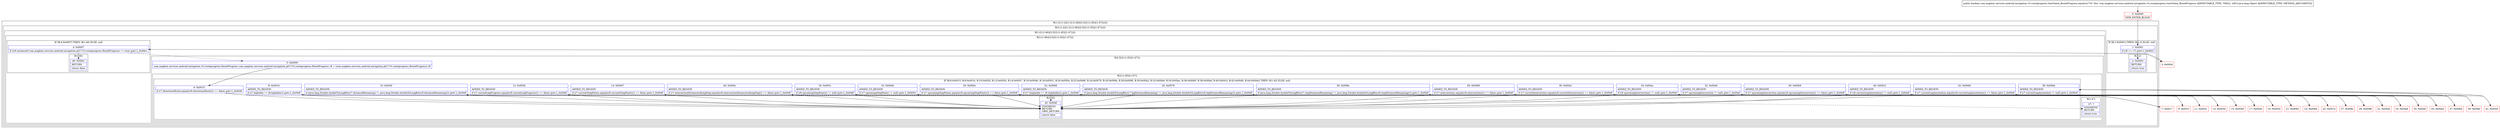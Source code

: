 digraph "CFG forcom.mapbox.services.android.navigation.v5.routeprogress.AutoValue_RouteProgress.equals(Ljava\/lang\/Object;)Z" {
subgraph cluster_Region_50126157 {
label = "R(1:(2:(1:2)|(1:(2:(1:46)|(2:5|(2:(1:45)|(1:47)))))))";
node [shape=record,color=blue];
subgraph cluster_Region_27498113 {
label = "R(2:(1:2)|(1:(2:(1:46)|(2:5|(2:(1:45)|(1:47))))))";
node [shape=record,color=blue];
subgraph cluster_IfRegion_1441752705 {
label = "IF [B:1:0x0001] THEN: R(1:2) ELSE: null";
node [shape=record,color=blue];
Node_1 [shape=record,label="{1\:\ 0x0001|if (r8 == r7) goto L_0x0003\l}"];
subgraph cluster_Region_215794793 {
label = "R(1:2)";
node [shape=record,color=blue];
Node_2 [shape=record,label="{2\:\ 0x0003|RETURN\l|return true\l}"];
}
}
subgraph cluster_Region_1756259850 {
label = "R(1:(2:(1:46)|(2:5|(2:(1:45)|(1:47)))))";
node [shape=record,color=blue];
subgraph cluster_Region_1965351424 {
label = "R(2:(1:46)|(2:5|(2:(1:45)|(1:47))))";
node [shape=record,color=blue];
subgraph cluster_IfRegion_1540442443 {
label = "IF [B:4:0x0007] THEN: R(1:46) ELSE: null";
node [shape=record,color=blue];
Node_4 [shape=record,label="{4\:\ 0x0007|if ((r8 instanceof com.mapbox.services.android.navigation.p017v5.routeprogress.RouteProgress) != true) goto L_0x00e1\l}"];
subgraph cluster_Region_834937300 {
label = "R(1:46)";
node [shape=record,color=blue];
Node_46 [shape=record,label="{46\:\ 0x00e1|RETURN\l|return false\l}"];
}
}
subgraph cluster_Region_10322961 {
label = "R(2:5|(2:(1:45)|(1:47)))";
node [shape=record,color=blue];
Node_5 [shape=record,label="{5\:\ 0x0009|com.mapbox.services.android.navigation.v5.routeprogress.RouteProgress com.mapbox.services.android.navigation.p017v5.routeprogress.RouteProgress r8 = (com.mapbox.services.android.navigation.p017v5.routeprogress.RouteProgress) r8\l}"];
subgraph cluster_Region_708939728 {
label = "R(2:(1:45)|(1:47))";
node [shape=record,color=blue];
subgraph cluster_IfRegion_1506259200 {
label = "IF [B:6:0x0015, B:8:0x001d, B:10:0x002f, B:12:0x003b, B:14:0x0047, B:16:0x004b, B:18:0x0051, B:20:0x005e, B:22:0x0066, B:24:0x0078, B:26:0x008a, B:28:0x0096, B:30:0x00a2, B:32:0x00a6, B:34:0x00ac, B:36:0x00b9, B:38:0x00bd, B:40:0x00c3, B:42:0x00d0, B:44:0x00dc] THEN: R(1:45) ELSE: null";
node [shape=record,color=blue];
Node_6 [shape=record,label="{6\:\ 0x0015|if (r7.directionsRoute.equals(r8.directionsRoute()) == false) goto L_0x00df\l}"];
Node_8 [shape=record,label="{8\:\ 0x001d|ADDED_TO_REGION\l|if (r7.legIndex != r8.legIndex()) goto L_0x00df\l}"];
Node_10 [shape=record,label="{10\:\ 0x002f|ADDED_TO_REGION\l|if (java.lang.Double.doubleToLongBits(r7.distanceRemaining) != java.lang.Double.doubleToLongBits(r8.distanceRemaining())) goto L_0x00df\l}"];
Node_12 [shape=record,label="{12\:\ 0x003b|ADDED_TO_REGION\l|if (r7.currentLegProgress.equals(r8.currentLegProgress()) == false) goto L_0x00df\l}"];
Node_14 [shape=record,label="{14\:\ 0x0047|ADDED_TO_REGION\l|if (r7.currentStepPoints.equals(r8.currentStepPoints()) == false) goto L_0x00df\l}"];
Node_16 [shape=record,label="{16\:\ 0x004b|ADDED_TO_REGION\l|if (r7.upcomingStepPoints != null) goto L_0x0054\l}"];
Node_18 [shape=record,label="{18\:\ 0x0051|ADDED_TO_REGION\l|if (r8.upcomingStepPoints() != null) goto L_0x00df\l}"];
Node_20 [shape=record,label="{20\:\ 0x005e|ADDED_TO_REGION\l|if (r7.upcomingStepPoints.equals(r8.upcomingStepPoints()) == false) goto L_0x00df\l}"];
Node_22 [shape=record,label="{22\:\ 0x0066|ADDED_TO_REGION\l|if (r7.stepIndex != r8.stepIndex()) goto L_0x00df\l}"];
Node_24 [shape=record,label="{24\:\ 0x0078|ADDED_TO_REGION\l|if (java.lang.Double.doubleToLongBits(r7.legDistanceRemaining) != java.lang.Double.doubleToLongBits(r8.legDistanceRemaining())) goto L_0x00df\l}"];
Node_26 [shape=record,label="{26\:\ 0x008a|ADDED_TO_REGION\l|if (java.lang.Double.doubleToLongBits(r7.stepDistanceRemaining) != java.lang.Double.doubleToLongBits(r8.stepDistanceRemaining())) goto L_0x00df\l}"];
Node_28 [shape=record,label="{28\:\ 0x0096|ADDED_TO_REGION\l|if (r7.intersections.equals(r8.intersections()) == false) goto L_0x00df\l}"];
Node_30 [shape=record,label="{30\:\ 0x00a2|ADDED_TO_REGION\l|if (r7.currentIntersection.equals(r8.currentIntersection()) == false) goto L_0x00df\l}"];
Node_32 [shape=record,label="{32\:\ 0x00a6|ADDED_TO_REGION\l|if (r7.upcomingIntersection != null) goto L_0x00af\l}"];
Node_34 [shape=record,label="{34\:\ 0x00ac|ADDED_TO_REGION\l|if (r8.upcomingIntersection() != null) goto L_0x00df\l}"];
Node_36 [shape=record,label="{36\:\ 0x00b9|ADDED_TO_REGION\l|if (r7.upcomingIntersection.equals(r8.upcomingIntersection()) == false) goto L_0x00df\l}"];
Node_38 [shape=record,label="{38\:\ 0x00bd|ADDED_TO_REGION\l|if (r7.currentLegAnnotation != null) goto L_0x00c6\l}"];
Node_40 [shape=record,label="{40\:\ 0x00c3|ADDED_TO_REGION\l|if (r8.currentLegAnnotation() != null) goto L_0x00df\l}"];
Node_42 [shape=record,label="{42\:\ 0x00d0|ADDED_TO_REGION\l|if (r7.currentLegAnnotation.equals(r8.currentLegAnnotation()) == false) goto L_0x00df\l}"];
Node_44 [shape=record,label="{44\:\ 0x00dc|ADDED_TO_REGION\l|if (r7.intersectionDistancesAlongStep.equals(r8.intersectionDistancesAlongStep()) == false) goto L_0x00df\l}"];
subgraph cluster_Region_2024234106 {
label = "R(1:45)";
node [shape=record,color=blue];
Node_45 [shape=record,label="{45\:\ 0x00df|SYNTHETIC\lRETURN\lORIG_RETURN\l|return false\l}"];
}
}
subgraph cluster_Region_695060788 {
label = "R(1:47)";
node [shape=record,color=blue];
Node_47 [shape=record,label="{47\:\ ?|SYNTHETIC\lRETURN\l|return true\l}"];
}
}
}
}
}
}
}
Node_0 [shape=record,color=red,label="{0\:\ 0x0000|MTH_ENTER_BLOCK\l}"];
Node_3 [shape=record,color=red,label="{3\:\ 0x0004}"];
Node_7 [shape=record,color=red,label="{7\:\ 0x0017}"];
Node_9 [shape=record,color=red,label="{9\:\ 0x001f}"];
Node_11 [shape=record,color=red,label="{11\:\ 0x0031}"];
Node_13 [shape=record,color=red,label="{13\:\ 0x003d}"];
Node_15 [shape=record,color=red,label="{15\:\ 0x0049}"];
Node_17 [shape=record,color=red,label="{17\:\ 0x004d}"];
Node_19 [shape=record,color=red,label="{19\:\ 0x0054}"];
Node_21 [shape=record,color=red,label="{21\:\ 0x0060}"];
Node_23 [shape=record,color=red,label="{23\:\ 0x0068}"];
Node_25 [shape=record,color=red,label="{25\:\ 0x007a}"];
Node_27 [shape=record,color=red,label="{27\:\ 0x008c}"];
Node_29 [shape=record,color=red,label="{29\:\ 0x0098}"];
Node_31 [shape=record,color=red,label="{31\:\ 0x00a4}"];
Node_33 [shape=record,color=red,label="{33\:\ 0x00a8}"];
Node_35 [shape=record,color=red,label="{35\:\ 0x00af}"];
Node_37 [shape=record,color=red,label="{37\:\ 0x00bb}"];
Node_39 [shape=record,color=red,label="{39\:\ 0x00bf}"];
Node_41 [shape=record,color=red,label="{41\:\ 0x00c6}"];
Node_43 [shape=record,color=red,label="{43\:\ 0x00d2}"];
MethodNode[shape=record,label="{public boolean com.mapbox.services.android.navigation.v5.routeprogress.AutoValue_RouteProgress.equals((r7v0 'this' com.mapbox.services.android.navigation.v5.routeprogress.AutoValue_RouteProgress A[IMMUTABLE_TYPE, THIS]), (r8v0 java.lang.Object A[IMMUTABLE_TYPE, METHOD_ARGUMENT])) }"];
MethodNode -> Node_0;
Node_1 -> Node_2;
Node_1 -> Node_3[style=dashed];
Node_4 -> Node_5[style=dashed];
Node_4 -> Node_46;
Node_5 -> Node_6;
Node_6 -> Node_7[style=dashed];
Node_6 -> Node_45;
Node_8 -> Node_9[style=dashed];
Node_8 -> Node_45;
Node_10 -> Node_11[style=dashed];
Node_10 -> Node_45;
Node_12 -> Node_13[style=dashed];
Node_12 -> Node_45;
Node_14 -> Node_15[style=dashed];
Node_14 -> Node_45;
Node_16 -> Node_17[style=dashed];
Node_16 -> Node_19;
Node_18 -> Node_45;
Node_18 -> Node_21[style=dashed];
Node_20 -> Node_21[style=dashed];
Node_20 -> Node_45;
Node_22 -> Node_23[style=dashed];
Node_22 -> Node_45;
Node_24 -> Node_25[style=dashed];
Node_24 -> Node_45;
Node_26 -> Node_27[style=dashed];
Node_26 -> Node_45;
Node_28 -> Node_29[style=dashed];
Node_28 -> Node_45;
Node_30 -> Node_31[style=dashed];
Node_30 -> Node_45;
Node_32 -> Node_33[style=dashed];
Node_32 -> Node_35;
Node_34 -> Node_45;
Node_34 -> Node_37[style=dashed];
Node_36 -> Node_37[style=dashed];
Node_36 -> Node_45;
Node_38 -> Node_39[style=dashed];
Node_38 -> Node_41;
Node_40 -> Node_45;
Node_40 -> Node_43[style=dashed];
Node_42 -> Node_43[style=dashed];
Node_42 -> Node_45;
Node_44 -> Node_45;
Node_44 -> Node_47[style=dashed];
Node_0 -> Node_1;
Node_3 -> Node_4;
Node_7 -> Node_8;
Node_9 -> Node_10;
Node_11 -> Node_12;
Node_13 -> Node_14;
Node_15 -> Node_16;
Node_17 -> Node_18;
Node_19 -> Node_20;
Node_21 -> Node_22;
Node_23 -> Node_24;
Node_25 -> Node_26;
Node_27 -> Node_28;
Node_29 -> Node_30;
Node_31 -> Node_32;
Node_33 -> Node_34;
Node_35 -> Node_36;
Node_37 -> Node_38;
Node_39 -> Node_40;
Node_41 -> Node_42;
Node_43 -> Node_44;
}

